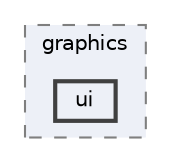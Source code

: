 digraph "engine/src/graphics/ui"
{
 // LATEX_PDF_SIZE
  bgcolor="transparent";
  edge [fontname=Helvetica,fontsize=10,labelfontname=Helvetica,labelfontsize=10];
  node [fontname=Helvetica,fontsize=10,shape=box,height=0.2,width=0.4];
  compound=true
  subgraph clusterdir_d7958bfcefb379efaec3d62a179a1d24 {
    graph [ bgcolor="#edf0f7", pencolor="grey50", label="graphics", fontname=Helvetica,fontsize=10 style="filled,dashed", URL="dir_d7958bfcefb379efaec3d62a179a1d24.html",tooltip=""]
  dir_22ca0181e2dd81a8a004b3d840027675 [label="ui", fillcolor="#edf0f7", color="grey25", style="filled,bold", URL="dir_22ca0181e2dd81a8a004b3d840027675.html",tooltip=""];
  }
}
